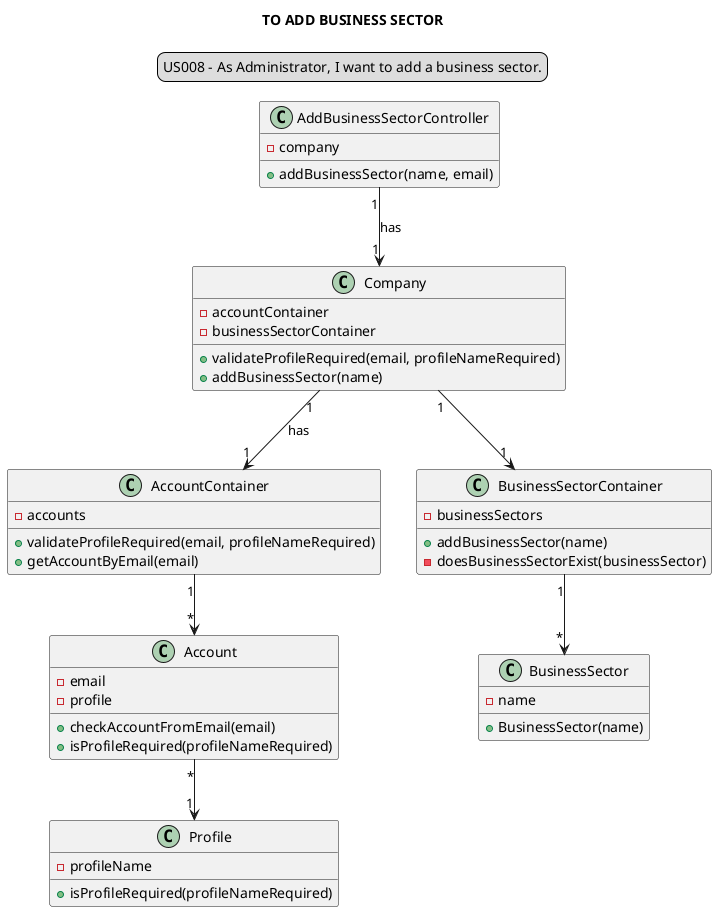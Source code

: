 @startuml
'https://plantuml.com/class-diagram
skinparam sequenceMessageAlign center
title TO ADD BUSINESS SECTOR
legend top
US008 - As Administrator, I want to add a business sector.
end legend
class AddBusinessSectorController {
-company
+addBusinessSector(name, email)
}


class Company {
-accountContainer
-businessSectorContainer
+validateProfileRequired(email, profileNameRequired)
+addBusinessSector(name)
}

class AccountContainer {
-accounts
+validateProfileRequired(email, profileNameRequired)
+getAccountByEmail(email)
}

class Account {
-email
-profile
+checkAccountFromEmail(email)
+ isProfileRequired(profileNameRequired)
}

class Profile{
-profileName
+ isProfileRequired(profileNameRequired)
}

class BusinessSectorContainer {
-businessSectors
+addBusinessSector(name)
-doesBusinessSectorExist(businessSector)
}

class BusinessSector {
-name
+BusinessSector(name)
}

"AddBusinessSectorController" "1"-->"1" "Company" : has
"Company" "1"-->"1"  "AccountContainer" :has
"AccountContainer" "1"-->"*"  "Account"
"Account" "*"-->"1" "Profile"
"Company" "1"-->"1"  "BusinessSectorContainer"
"BusinessSectorContainer" "1"-->"*"  "BusinessSector"

@enduml